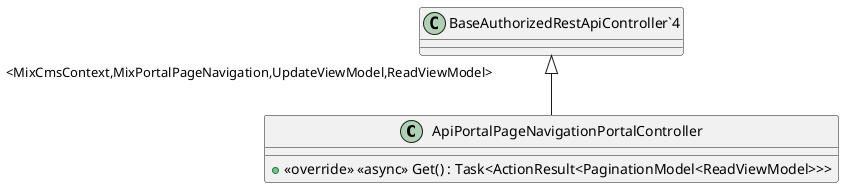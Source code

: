 @startuml
class ApiPortalPageNavigationPortalController {
    + <<override>> <<async>> Get() : Task<ActionResult<PaginationModel<ReadViewModel>>>
}
"BaseAuthorizedRestApiController`4" "<MixCmsContext,MixPortalPageNavigation,UpdateViewModel,ReadViewModel>" <|-- ApiPortalPageNavigationPortalController
@enduml
